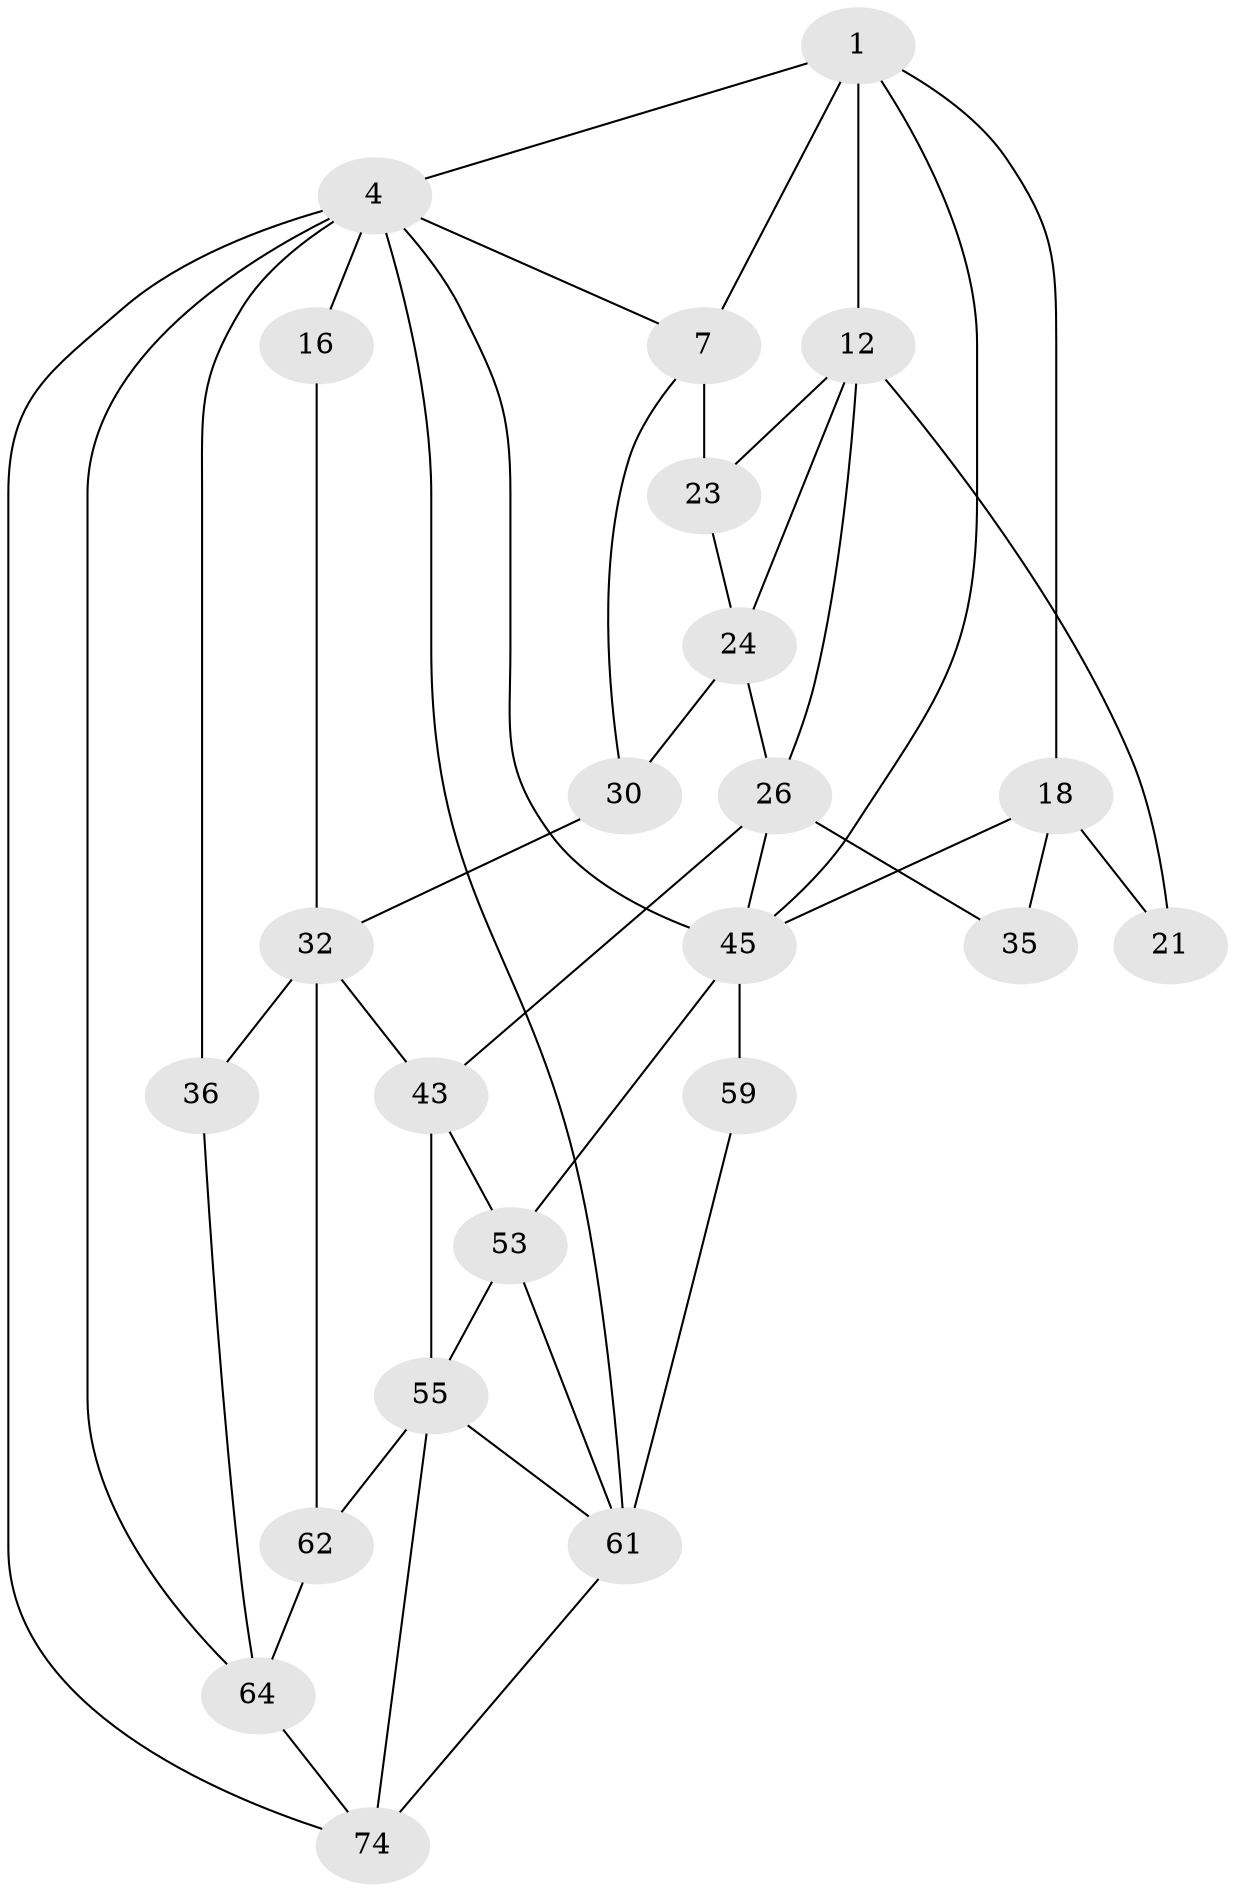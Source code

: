 // original degree distribution, {3: 0.02564102564102564, 4: 0.21794871794871795, 5: 0.5641025641025641, 6: 0.19230769230769232}
// Generated by graph-tools (version 1.1) at 2025/21/03/04/25 18:21:08]
// undirected, 23 vertices, 46 edges
graph export_dot {
graph [start="1"]
  node [color=gray90,style=filled];
  1 [pos="+0.4668717206931908+0",super="+2+6"];
  4 [pos="+0+0",super="+5+17+65"];
  7 [pos="+0.2978631214995212+0.14504256924809902",super="+8"];
  12 [pos="+0.7185455419087727+0.13596532477581996",super="+22+13"];
  16 [pos="+0.015051936189134918+0.2245822815418785"];
  18 [pos="+1+0",super="+34+19"];
  21 [pos="+0.7993688401589915+0.24513567607373174"];
  23 [pos="+0.4672774135362103+0.18817425154163298"];
  24 [pos="+0.6124021078378278+0.37899385510872363",super="+25"];
  26 [pos="+0.7641202138166154+0.25949297994614695",super="+27+39"];
  30 [pos="+0.4121265185845769+0.32942473463141436",super="+31"];
  32 [pos="+0.22637323672601914+0.22511347716723504",super="+33+40"];
  35 [pos="+0.935801930478325+0.3291589942846127",super="+38"];
  36 [pos="+0.1093153816036225+0.4987059118933511",super="+37"];
  43 [pos="+0.6254614350977445+0.44422539955239926",super="+50+44"];
  45 [pos="+1+1",super="+46+69"];
  53 [pos="+0.7548852102069372+0.5517862117151434",super="+57"];
  55 [pos="+0.6620737064321063+0.66116548611376",super="+56+58"];
  59 [pos="+0.9177124501838932+0.6735730601363188",super="+60"];
  61 [pos="+0.829220132123805+0.7227144542579359",super="+70"];
  62 [pos="+0.445352133259813+0.730300901081312",super="+63"];
  64 [pos="+0+1",super="+66"];
  74 [pos="+0.4393522790153088+0.9808840071444442",super="+75"];
  1 -- 18 [weight=2];
  1 -- 4;
  1 -- 12 [weight=2];
  1 -- 45;
  1 -- 7 [weight=2];
  4 -- 16 [weight=2];
  4 -- 7;
  4 -- 36;
  4 -- 64;
  4 -- 74;
  4 -- 45;
  4 -- 61 [weight=2];
  7 -- 23;
  7 -- 30;
  12 -- 26;
  12 -- 21;
  12 -- 24;
  12 -- 23;
  16 -- 32;
  18 -- 35 [weight=3];
  18 -- 45;
  18 -- 21 [weight=2];
  23 -- 24;
  24 -- 26;
  24 -- 30;
  26 -- 43 [weight=2];
  26 -- 45;
  26 -- 35;
  30 -- 32 [weight=2];
  32 -- 36 [weight=2];
  32 -- 62;
  32 -- 43;
  36 -- 64;
  43 -- 55 [weight=2];
  43 -- 53;
  45 -- 53;
  45 -- 59 [weight=3];
  53 -- 61;
  53 -- 55;
  55 -- 62 [weight=2];
  55 -- 74;
  55 -- 61;
  59 -- 61 [weight=2];
  61 -- 74;
  62 -- 64;
  64 -- 74;
}
